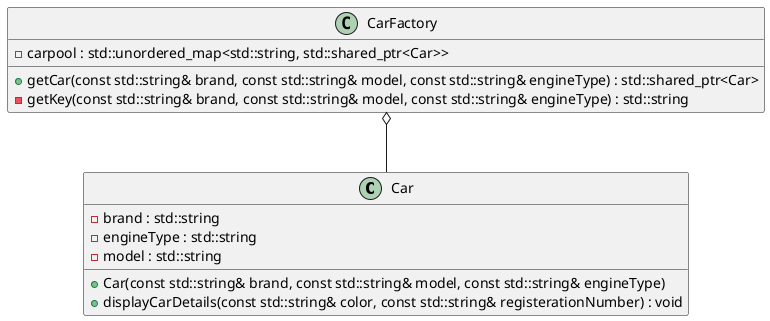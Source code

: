 @startuml





/' Objects '/

class Car {
	+Car(const std::string& brand, const std::string& model, const std::string& engineType)
	-brand : std::string
	-engineType : std::string
	-model : std::string
	+displayCarDetails(const std::string& color, const std::string& registerationNumber) : void
}


class CarFactory {
	+getCar(const std::string& brand, const std::string& model, const std::string& engineType) : std::shared_ptr<Car>
	-getKey(const std::string& brand, const std::string& model, const std::string& engineType) : std::string
	-carpool : std::unordered_map<std::string, std::shared_ptr<Car>>
}





/' Inheritance relationships '/




/' Aggregation relationships '/

CarFactory o-- Car






/' Nested objects '/



@enduml
